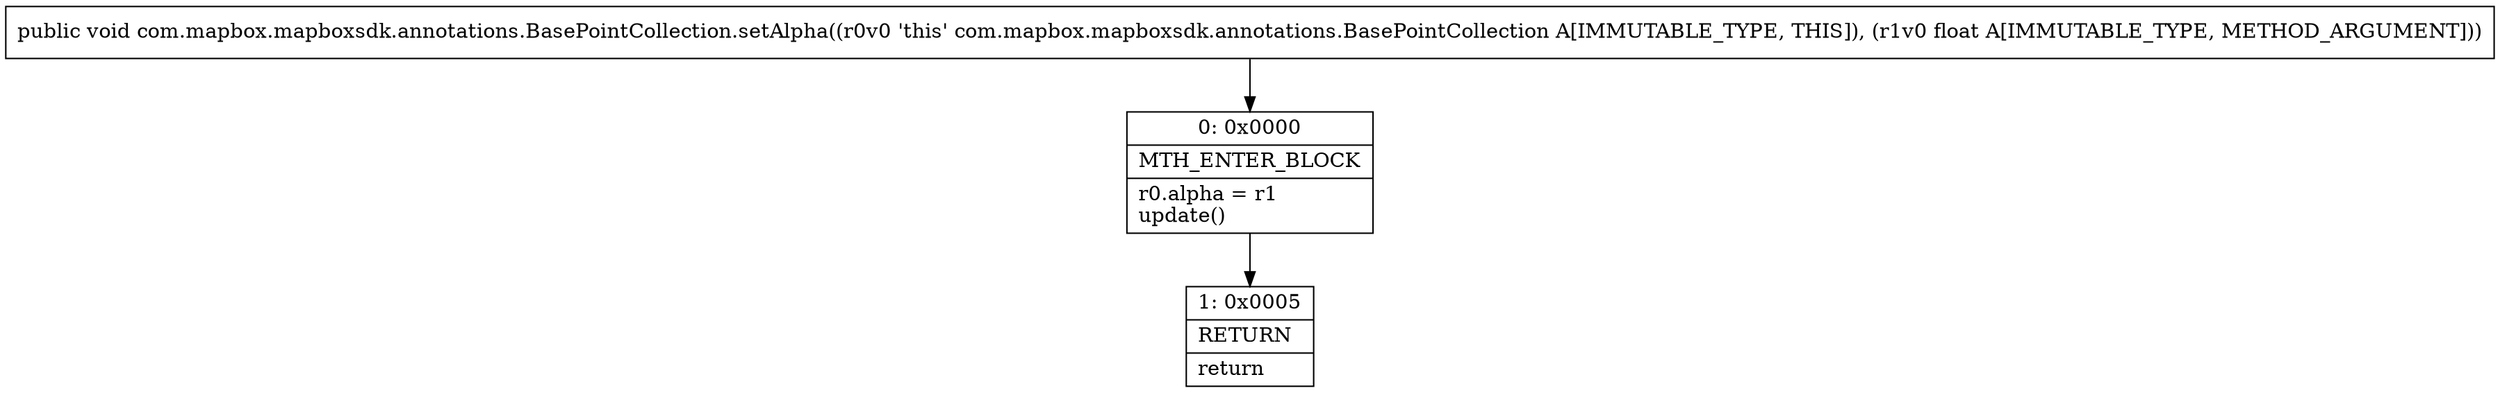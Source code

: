 digraph "CFG forcom.mapbox.mapboxsdk.annotations.BasePointCollection.setAlpha(F)V" {
Node_0 [shape=record,label="{0\:\ 0x0000|MTH_ENTER_BLOCK\l|r0.alpha = r1\lupdate()\l}"];
Node_1 [shape=record,label="{1\:\ 0x0005|RETURN\l|return\l}"];
MethodNode[shape=record,label="{public void com.mapbox.mapboxsdk.annotations.BasePointCollection.setAlpha((r0v0 'this' com.mapbox.mapboxsdk.annotations.BasePointCollection A[IMMUTABLE_TYPE, THIS]), (r1v0 float A[IMMUTABLE_TYPE, METHOD_ARGUMENT])) }"];
MethodNode -> Node_0;
Node_0 -> Node_1;
}

